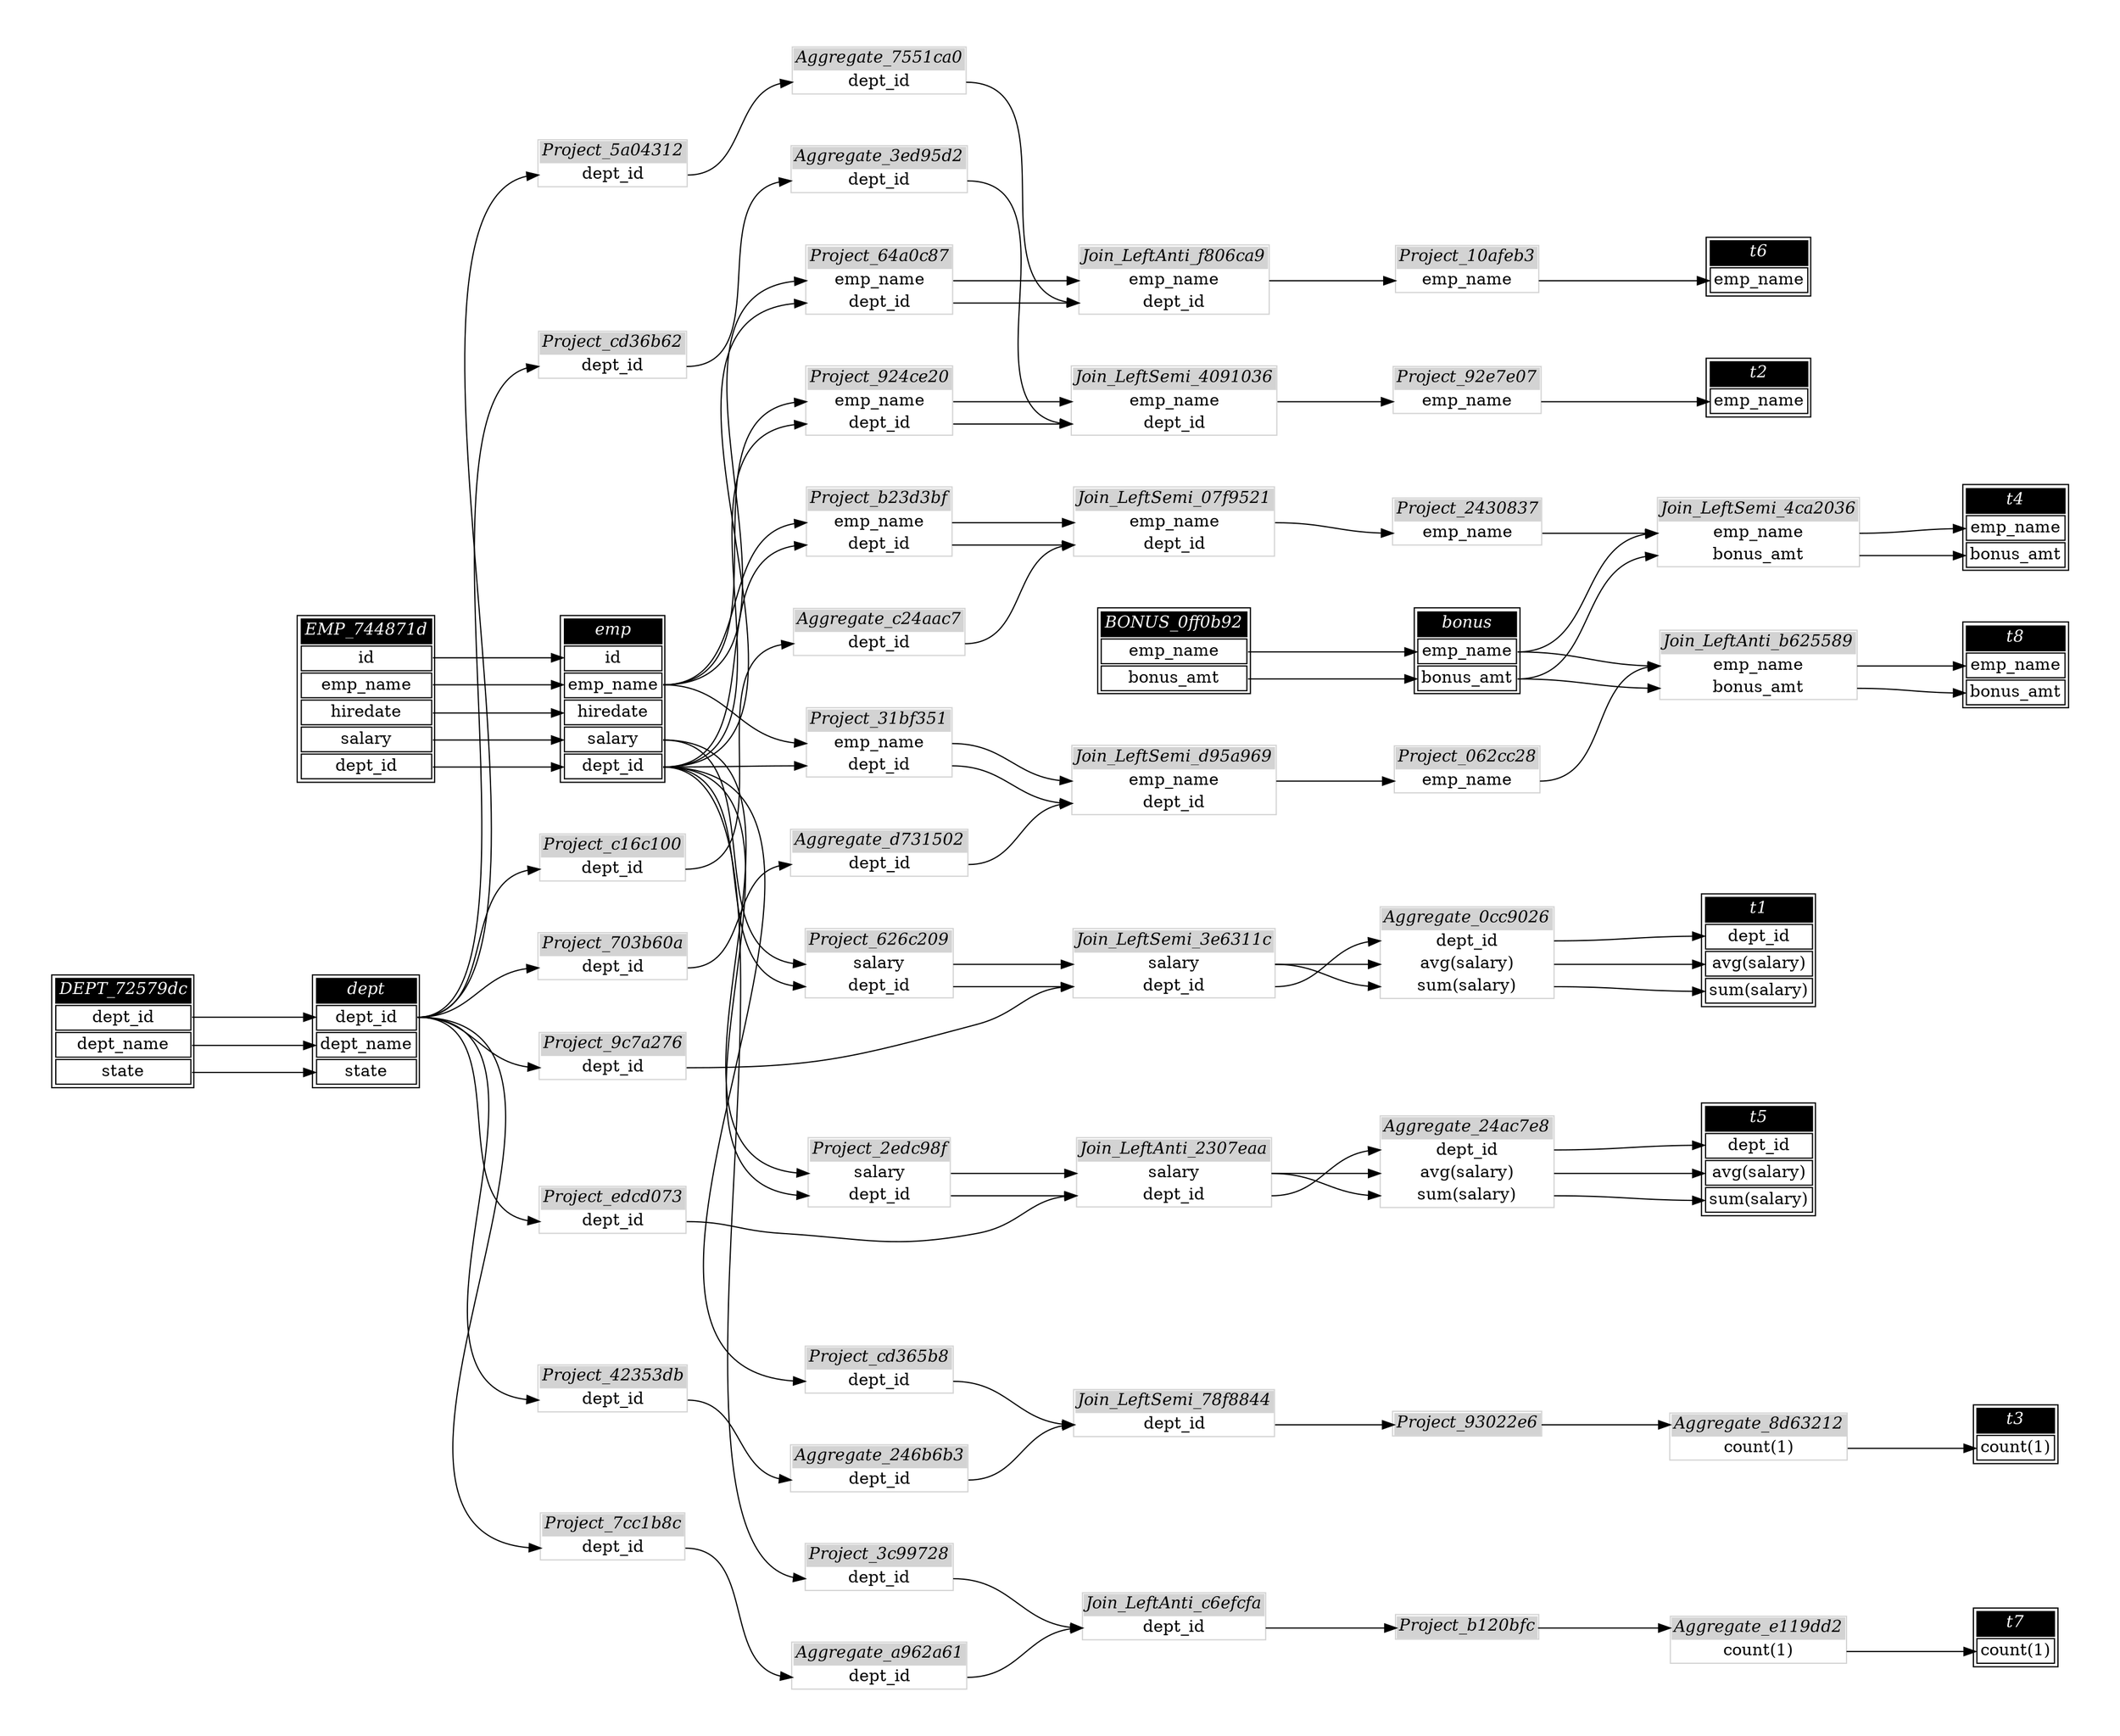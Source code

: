 // Automatically generated by SQLFlowTestSuite


digraph {
  graph [pad="0.5" nodesep="0.5" ranksep="1" fontname="Helvetica" rankdir=LR];
  node [shape=plaintext]

  
"Aggregate_0cc9026" [label=<
<table color="lightgray" border="1" cellborder="0" cellspacing="0">
  <tr><td bgcolor="lightgray" port="nodeName"><i>Aggregate_0cc9026</i></td></tr>
  <tr><td port="0">dept_id</td></tr>
<tr><td port="1">avg(salary)</td></tr>
<tr><td port="2">sum(salary)</td></tr>
</table>>];
     

"Aggregate_246b6b3" [label=<
<table color="lightgray" border="1" cellborder="0" cellspacing="0">
  <tr><td bgcolor="lightgray" port="nodeName"><i>Aggregate_246b6b3</i></td></tr>
  <tr><td port="0">dept_id</td></tr>
</table>>];
     

"Aggregate_24ac7e8" [label=<
<table color="lightgray" border="1" cellborder="0" cellspacing="0">
  <tr><td bgcolor="lightgray" port="nodeName"><i>Aggregate_24ac7e8</i></td></tr>
  <tr><td port="0">dept_id</td></tr>
<tr><td port="1">avg(salary)</td></tr>
<tr><td port="2">sum(salary)</td></tr>
</table>>];
     

"Aggregate_3ed95d2" [label=<
<table color="lightgray" border="1" cellborder="0" cellspacing="0">
  <tr><td bgcolor="lightgray" port="nodeName"><i>Aggregate_3ed95d2</i></td></tr>
  <tr><td port="0">dept_id</td></tr>
</table>>];
     

"Aggregate_7551ca0" [label=<
<table color="lightgray" border="1" cellborder="0" cellspacing="0">
  <tr><td bgcolor="lightgray" port="nodeName"><i>Aggregate_7551ca0</i></td></tr>
  <tr><td port="0">dept_id</td></tr>
</table>>];
     

"Aggregate_8d63212" [label=<
<table color="lightgray" border="1" cellborder="0" cellspacing="0">
  <tr><td bgcolor="lightgray" port="nodeName"><i>Aggregate_8d63212</i></td></tr>
  <tr><td port="0">count(1)</td></tr>
</table>>];
     

"Aggregate_a962a61" [label=<
<table color="lightgray" border="1" cellborder="0" cellspacing="0">
  <tr><td bgcolor="lightgray" port="nodeName"><i>Aggregate_a962a61</i></td></tr>
  <tr><td port="0">dept_id</td></tr>
</table>>];
     

"Aggregate_c24aac7" [label=<
<table color="lightgray" border="1" cellborder="0" cellspacing="0">
  <tr><td bgcolor="lightgray" port="nodeName"><i>Aggregate_c24aac7</i></td></tr>
  <tr><td port="0">dept_id</td></tr>
</table>>];
     

"Aggregate_d731502" [label=<
<table color="lightgray" border="1" cellborder="0" cellspacing="0">
  <tr><td bgcolor="lightgray" port="nodeName"><i>Aggregate_d731502</i></td></tr>
  <tr><td port="0">dept_id</td></tr>
</table>>];
     

"Aggregate_e119dd2" [label=<
<table color="lightgray" border="1" cellborder="0" cellspacing="0">
  <tr><td bgcolor="lightgray" port="nodeName"><i>Aggregate_e119dd2</i></td></tr>
  <tr><td port="0">count(1)</td></tr>
</table>>];
     

"BONUS_0ff0b92" [color="black" label=<
<table>
  <tr><td bgcolor="black" port="nodeName"><i><font color="white">BONUS_0ff0b92</font></i></td></tr>
  <tr><td port="0">emp_name</td></tr>
<tr><td port="1">bonus_amt</td></tr>
</table>>];
     

"DEPT_72579dc" [color="black" label=<
<table>
  <tr><td bgcolor="black" port="nodeName"><i><font color="white">DEPT_72579dc</font></i></td></tr>
  <tr><td port="0">dept_id</td></tr>
<tr><td port="1">dept_name</td></tr>
<tr><td port="2">state</td></tr>
</table>>];
     

"EMP_744871d" [color="black" label=<
<table>
  <tr><td bgcolor="black" port="nodeName"><i><font color="white">EMP_744871d</font></i></td></tr>
  <tr><td port="0">id</td></tr>
<tr><td port="1">emp_name</td></tr>
<tr><td port="2">hiredate</td></tr>
<tr><td port="3">salary</td></tr>
<tr><td port="4">dept_id</td></tr>
</table>>];
     

"Join_LeftAnti_2307eaa" [label=<
<table color="lightgray" border="1" cellborder="0" cellspacing="0">
  <tr><td bgcolor="lightgray" port="nodeName"><i>Join_LeftAnti_2307eaa</i></td></tr>
  <tr><td port="0">salary</td></tr>
<tr><td port="1">dept_id</td></tr>
</table>>];
     

"Join_LeftAnti_b625589" [label=<
<table color="lightgray" border="1" cellborder="0" cellspacing="0">
  <tr><td bgcolor="lightgray" port="nodeName"><i>Join_LeftAnti_b625589</i></td></tr>
  <tr><td port="0">emp_name</td></tr>
<tr><td port="1">bonus_amt</td></tr>
</table>>];
     

"Join_LeftAnti_c6efcfa" [label=<
<table color="lightgray" border="1" cellborder="0" cellspacing="0">
  <tr><td bgcolor="lightgray" port="nodeName"><i>Join_LeftAnti_c6efcfa</i></td></tr>
  <tr><td port="0">dept_id</td></tr>
</table>>];
     

"Join_LeftAnti_f806ca9" [label=<
<table color="lightgray" border="1" cellborder="0" cellspacing="0">
  <tr><td bgcolor="lightgray" port="nodeName"><i>Join_LeftAnti_f806ca9</i></td></tr>
  <tr><td port="0">emp_name</td></tr>
<tr><td port="1">dept_id</td></tr>
</table>>];
     

"Join_LeftSemi_07f9521" [label=<
<table color="lightgray" border="1" cellborder="0" cellspacing="0">
  <tr><td bgcolor="lightgray" port="nodeName"><i>Join_LeftSemi_07f9521</i></td></tr>
  <tr><td port="0">emp_name</td></tr>
<tr><td port="1">dept_id</td></tr>
</table>>];
     

"Join_LeftSemi_3e6311c" [label=<
<table color="lightgray" border="1" cellborder="0" cellspacing="0">
  <tr><td bgcolor="lightgray" port="nodeName"><i>Join_LeftSemi_3e6311c</i></td></tr>
  <tr><td port="0">salary</td></tr>
<tr><td port="1">dept_id</td></tr>
</table>>];
     

"Join_LeftSemi_4091036" [label=<
<table color="lightgray" border="1" cellborder="0" cellspacing="0">
  <tr><td bgcolor="lightgray" port="nodeName"><i>Join_LeftSemi_4091036</i></td></tr>
  <tr><td port="0">emp_name</td></tr>
<tr><td port="1">dept_id</td></tr>
</table>>];
     

"Join_LeftSemi_4ca2036" [label=<
<table color="lightgray" border="1" cellborder="0" cellspacing="0">
  <tr><td bgcolor="lightgray" port="nodeName"><i>Join_LeftSemi_4ca2036</i></td></tr>
  <tr><td port="0">emp_name</td></tr>
<tr><td port="1">bonus_amt</td></tr>
</table>>];
     

"Join_LeftSemi_78f8844" [label=<
<table color="lightgray" border="1" cellborder="0" cellspacing="0">
  <tr><td bgcolor="lightgray" port="nodeName"><i>Join_LeftSemi_78f8844</i></td></tr>
  <tr><td port="0">dept_id</td></tr>
</table>>];
     

"Join_LeftSemi_d95a969" [label=<
<table color="lightgray" border="1" cellborder="0" cellspacing="0">
  <tr><td bgcolor="lightgray" port="nodeName"><i>Join_LeftSemi_d95a969</i></td></tr>
  <tr><td port="0">emp_name</td></tr>
<tr><td port="1">dept_id</td></tr>
</table>>];
     

"Project_062cc28" [label=<
<table color="lightgray" border="1" cellborder="0" cellspacing="0">
  <tr><td bgcolor="lightgray" port="nodeName"><i>Project_062cc28</i></td></tr>
  <tr><td port="0">emp_name</td></tr>
</table>>];
     

"Project_10afeb3" [label=<
<table color="lightgray" border="1" cellborder="0" cellspacing="0">
  <tr><td bgcolor="lightgray" port="nodeName"><i>Project_10afeb3</i></td></tr>
  <tr><td port="0">emp_name</td></tr>
</table>>];
     

"Project_2430837" [label=<
<table color="lightgray" border="1" cellborder="0" cellspacing="0">
  <tr><td bgcolor="lightgray" port="nodeName"><i>Project_2430837</i></td></tr>
  <tr><td port="0">emp_name</td></tr>
</table>>];
     

"Project_2edc98f" [label=<
<table color="lightgray" border="1" cellborder="0" cellspacing="0">
  <tr><td bgcolor="lightgray" port="nodeName"><i>Project_2edc98f</i></td></tr>
  <tr><td port="0">salary</td></tr>
<tr><td port="1">dept_id</td></tr>
</table>>];
     

"Project_31bf351" [label=<
<table color="lightgray" border="1" cellborder="0" cellspacing="0">
  <tr><td bgcolor="lightgray" port="nodeName"><i>Project_31bf351</i></td></tr>
  <tr><td port="0">emp_name</td></tr>
<tr><td port="1">dept_id</td></tr>
</table>>];
     

"Project_3c99728" [label=<
<table color="lightgray" border="1" cellborder="0" cellspacing="0">
  <tr><td bgcolor="lightgray" port="nodeName"><i>Project_3c99728</i></td></tr>
  <tr><td port="0">dept_id</td></tr>
</table>>];
     

"Project_42353db" [label=<
<table color="lightgray" border="1" cellborder="0" cellspacing="0">
  <tr><td bgcolor="lightgray" port="nodeName"><i>Project_42353db</i></td></tr>
  <tr><td port="0">dept_id</td></tr>
</table>>];
     

"Project_5a04312" [label=<
<table color="lightgray" border="1" cellborder="0" cellspacing="0">
  <tr><td bgcolor="lightgray" port="nodeName"><i>Project_5a04312</i></td></tr>
  <tr><td port="0">dept_id</td></tr>
</table>>];
     

"Project_626c209" [label=<
<table color="lightgray" border="1" cellborder="0" cellspacing="0">
  <tr><td bgcolor="lightgray" port="nodeName"><i>Project_626c209</i></td></tr>
  <tr><td port="0">salary</td></tr>
<tr><td port="1">dept_id</td></tr>
</table>>];
     

"Project_64a0c87" [label=<
<table color="lightgray" border="1" cellborder="0" cellspacing="0">
  <tr><td bgcolor="lightgray" port="nodeName"><i>Project_64a0c87</i></td></tr>
  <tr><td port="0">emp_name</td></tr>
<tr><td port="1">dept_id</td></tr>
</table>>];
     

"Project_703b60a" [label=<
<table color="lightgray" border="1" cellborder="0" cellspacing="0">
  <tr><td bgcolor="lightgray" port="nodeName"><i>Project_703b60a</i></td></tr>
  <tr><td port="0">dept_id</td></tr>
</table>>];
     

"Project_7cc1b8c" [label=<
<table color="lightgray" border="1" cellborder="0" cellspacing="0">
  <tr><td bgcolor="lightgray" port="nodeName"><i>Project_7cc1b8c</i></td></tr>
  <tr><td port="0">dept_id</td></tr>
</table>>];
     

"Project_924ce20" [label=<
<table color="lightgray" border="1" cellborder="0" cellspacing="0">
  <tr><td bgcolor="lightgray" port="nodeName"><i>Project_924ce20</i></td></tr>
  <tr><td port="0">emp_name</td></tr>
<tr><td port="1">dept_id</td></tr>
</table>>];
     

"Project_92e7e07" [label=<
<table color="lightgray" border="1" cellborder="0" cellspacing="0">
  <tr><td bgcolor="lightgray" port="nodeName"><i>Project_92e7e07</i></td></tr>
  <tr><td port="0">emp_name</td></tr>
</table>>];
     

"Project_93022e6" [label=<
<table color="lightgray" border="1" cellborder="0" cellspacing="0">
  <tr><td bgcolor="lightgray" port="nodeName"><i>Project_93022e6</i></td></tr>
  
</table>>];
     

"Project_9c7a276" [label=<
<table color="lightgray" border="1" cellborder="0" cellspacing="0">
  <tr><td bgcolor="lightgray" port="nodeName"><i>Project_9c7a276</i></td></tr>
  <tr><td port="0">dept_id</td></tr>
</table>>];
     

"Project_b120bfc" [label=<
<table color="lightgray" border="1" cellborder="0" cellspacing="0">
  <tr><td bgcolor="lightgray" port="nodeName"><i>Project_b120bfc</i></td></tr>
  
</table>>];
     

"Project_b23d3bf" [label=<
<table color="lightgray" border="1" cellborder="0" cellspacing="0">
  <tr><td bgcolor="lightgray" port="nodeName"><i>Project_b23d3bf</i></td></tr>
  <tr><td port="0">emp_name</td></tr>
<tr><td port="1">dept_id</td></tr>
</table>>];
     

"Project_c16c100" [label=<
<table color="lightgray" border="1" cellborder="0" cellspacing="0">
  <tr><td bgcolor="lightgray" port="nodeName"><i>Project_c16c100</i></td></tr>
  <tr><td port="0">dept_id</td></tr>
</table>>];
     

"Project_cd365b8" [label=<
<table color="lightgray" border="1" cellborder="0" cellspacing="0">
  <tr><td bgcolor="lightgray" port="nodeName"><i>Project_cd365b8</i></td></tr>
  <tr><td port="0">dept_id</td></tr>
</table>>];
     

"Project_cd36b62" [label=<
<table color="lightgray" border="1" cellborder="0" cellspacing="0">
  <tr><td bgcolor="lightgray" port="nodeName"><i>Project_cd36b62</i></td></tr>
  <tr><td port="0">dept_id</td></tr>
</table>>];
     

"Project_edcd073" [label=<
<table color="lightgray" border="1" cellborder="0" cellspacing="0">
  <tr><td bgcolor="lightgray" port="nodeName"><i>Project_edcd073</i></td></tr>
  <tr><td port="0">dept_id</td></tr>
</table>>];
     

"bonus" [color="black" label=<
<table>
  <tr><td bgcolor="black" port="nodeName"><i><font color="white">bonus</font></i></td></tr>
  <tr><td port="0">emp_name</td></tr>
<tr><td port="1">bonus_amt</td></tr>
</table>>];
     

"dept" [color="black" label=<
<table>
  <tr><td bgcolor="black" port="nodeName"><i><font color="white">dept</font></i></td></tr>
  <tr><td port="0">dept_id</td></tr>
<tr><td port="1">dept_name</td></tr>
<tr><td port="2">state</td></tr>
</table>>];
     

"emp" [color="black" label=<
<table>
  <tr><td bgcolor="black" port="nodeName"><i><font color="white">emp</font></i></td></tr>
  <tr><td port="0">id</td></tr>
<tr><td port="1">emp_name</td></tr>
<tr><td port="2">hiredate</td></tr>
<tr><td port="3">salary</td></tr>
<tr><td port="4">dept_id</td></tr>
</table>>];
     

"t1" [color="black" label=<
<table>
  <tr><td bgcolor="black" port="nodeName"><i><font color="white">t1</font></i></td></tr>
  <tr><td port="0">dept_id</td></tr>
<tr><td port="1">avg(salary)</td></tr>
<tr><td port="2">sum(salary)</td></tr>
</table>>];
     

"t2" [color="black" label=<
<table>
  <tr><td bgcolor="black" port="nodeName"><i><font color="white">t2</font></i></td></tr>
  <tr><td port="0">emp_name</td></tr>
</table>>];
     

"t3" [color="black" label=<
<table>
  <tr><td bgcolor="black" port="nodeName"><i><font color="white">t3</font></i></td></tr>
  <tr><td port="0">count(1)</td></tr>
</table>>];
     

"t4" [color="black" label=<
<table>
  <tr><td bgcolor="black" port="nodeName"><i><font color="white">t4</font></i></td></tr>
  <tr><td port="0">emp_name</td></tr>
<tr><td port="1">bonus_amt</td></tr>
</table>>];
     

"t5" [color="black" label=<
<table>
  <tr><td bgcolor="black" port="nodeName"><i><font color="white">t5</font></i></td></tr>
  <tr><td port="0">dept_id</td></tr>
<tr><td port="1">avg(salary)</td></tr>
<tr><td port="2">sum(salary)</td></tr>
</table>>];
     

"t6" [color="black" label=<
<table>
  <tr><td bgcolor="black" port="nodeName"><i><font color="white">t6</font></i></td></tr>
  <tr><td port="0">emp_name</td></tr>
</table>>];
     

"t7" [color="black" label=<
<table>
  <tr><td bgcolor="black" port="nodeName"><i><font color="white">t7</font></i></td></tr>
  <tr><td port="0">count(1)</td></tr>
</table>>];
     

"t8" [color="black" label=<
<table>
  <tr><td bgcolor="black" port="nodeName"><i><font color="white">t8</font></i></td></tr>
  <tr><td port="0">emp_name</td></tr>
<tr><td port="1">bonus_amt</td></tr>
</table>>];
     
  "Aggregate_0cc9026":0 -> "t1":0;
"Aggregate_0cc9026":1 -> "t1":1;
"Aggregate_0cc9026":2 -> "t1":2;
"Aggregate_246b6b3":0 -> "Join_LeftSemi_78f8844":0;
"Aggregate_24ac7e8":0 -> "t5":0;
"Aggregate_24ac7e8":1 -> "t5":1;
"Aggregate_24ac7e8":2 -> "t5":2;
"Aggregate_3ed95d2":0 -> "Join_LeftSemi_4091036":1;
"Aggregate_7551ca0":0 -> "Join_LeftAnti_f806ca9":1;
"Aggregate_8d63212":0 -> "t3":0;
"Aggregate_a962a61":0 -> "Join_LeftAnti_c6efcfa":0;
"Aggregate_c24aac7":0 -> "Join_LeftSemi_07f9521":1;
"Aggregate_d731502":0 -> "Join_LeftSemi_d95a969":1;
"Aggregate_e119dd2":0 -> "t7":0;
"BONUS_0ff0b92":0 -> "bonus":0;
"BONUS_0ff0b92":1 -> "bonus":1;
"DEPT_72579dc":0 -> "dept":0;
"DEPT_72579dc":1 -> "dept":1;
"DEPT_72579dc":2 -> "dept":2;
"EMP_744871d":0 -> "emp":0;
"EMP_744871d":1 -> "emp":1;
"EMP_744871d":2 -> "emp":2;
"EMP_744871d":3 -> "emp":3;
"EMP_744871d":4 -> "emp":4;
"Join_LeftAnti_2307eaa":0 -> "Aggregate_24ac7e8":1;
"Join_LeftAnti_2307eaa":0 -> "Aggregate_24ac7e8":2;
"Join_LeftAnti_2307eaa":1 -> "Aggregate_24ac7e8":0;
"Join_LeftAnti_b625589":0 -> "t8":0;
"Join_LeftAnti_b625589":1 -> "t8":1;
"Join_LeftAnti_c6efcfa":0 -> "Project_b120bfc":nodeName;
"Join_LeftAnti_f806ca9":0 -> "Project_10afeb3":0;
"Join_LeftSemi_07f9521":0 -> "Project_2430837":0;
"Join_LeftSemi_3e6311c":0 -> "Aggregate_0cc9026":1;
"Join_LeftSemi_3e6311c":0 -> "Aggregate_0cc9026":2;
"Join_LeftSemi_3e6311c":1 -> "Aggregate_0cc9026":0;
"Join_LeftSemi_4091036":0 -> "Project_92e7e07":0;
"Join_LeftSemi_4ca2036":0 -> "t4":0;
"Join_LeftSemi_4ca2036":1 -> "t4":1;
"Join_LeftSemi_78f8844":0 -> "Project_93022e6":nodeName;
"Join_LeftSemi_d95a969":0 -> "Project_062cc28":0;
"Project_062cc28":0 -> "Join_LeftAnti_b625589":0;
"Project_10afeb3":0 -> "t6":0;
"Project_2430837":0 -> "Join_LeftSemi_4ca2036":0;
"Project_2edc98f":0 -> "Join_LeftAnti_2307eaa":0;
"Project_2edc98f":1 -> "Join_LeftAnti_2307eaa":1;
"Project_31bf351":0 -> "Join_LeftSemi_d95a969":0;
"Project_31bf351":1 -> "Join_LeftSemi_d95a969":1;
"Project_3c99728":0 -> "Join_LeftAnti_c6efcfa":0;
"Project_42353db":0 -> "Aggregate_246b6b3":0;
"Project_5a04312":0 -> "Aggregate_7551ca0":0;
"Project_626c209":0 -> "Join_LeftSemi_3e6311c":0;
"Project_626c209":1 -> "Join_LeftSemi_3e6311c":1;
"Project_64a0c87":0 -> "Join_LeftAnti_f806ca9":0;
"Project_64a0c87":1 -> "Join_LeftAnti_f806ca9":1;
"Project_703b60a":0 -> "Aggregate_d731502":0;
"Project_7cc1b8c":0 -> "Aggregate_a962a61":0;
"Project_924ce20":0 -> "Join_LeftSemi_4091036":0;
"Project_924ce20":1 -> "Join_LeftSemi_4091036":1;
"Project_92e7e07":0 -> "t2":0;
"Project_93022e6":nodeName -> "Aggregate_8d63212":nodeName;
"Project_9c7a276":0 -> "Join_LeftSemi_3e6311c":1;
"Project_b120bfc":nodeName -> "Aggregate_e119dd2":nodeName;
"Project_b23d3bf":0 -> "Join_LeftSemi_07f9521":0;
"Project_b23d3bf":1 -> "Join_LeftSemi_07f9521":1;
"Project_c16c100":0 -> "Aggregate_c24aac7":0;
"Project_cd365b8":0 -> "Join_LeftSemi_78f8844":0;
"Project_cd36b62":0 -> "Aggregate_3ed95d2":0;
"Project_edcd073":0 -> "Join_LeftAnti_2307eaa":1;
"bonus":0 -> "Join_LeftAnti_b625589":0;
"bonus":0 -> "Join_LeftSemi_4ca2036":0;
"bonus":1 -> "Join_LeftAnti_b625589":1;
"bonus":1 -> "Join_LeftSemi_4ca2036":1;
"dept":0 -> "Project_42353db":0;
"dept":0 -> "Project_5a04312":0;
"dept":0 -> "Project_703b60a":0;
"dept":0 -> "Project_7cc1b8c":0;
"dept":0 -> "Project_9c7a276":0;
"dept":0 -> "Project_c16c100":0;
"dept":0 -> "Project_cd36b62":0;
"dept":0 -> "Project_edcd073":0;
"emp":1 -> "Project_31bf351":0;
"emp":1 -> "Project_64a0c87":0;
"emp":1 -> "Project_924ce20":0;
"emp":1 -> "Project_b23d3bf":0;
"emp":3 -> "Project_2edc98f":0;
"emp":3 -> "Project_626c209":0;
"emp":4 -> "Project_2edc98f":1;
"emp":4 -> "Project_31bf351":1;
"emp":4 -> "Project_3c99728":0;
"emp":4 -> "Project_626c209":1;
"emp":4 -> "Project_64a0c87":1;
"emp":4 -> "Project_924ce20":1;
"emp":4 -> "Project_b23d3bf":1;
"emp":4 -> "Project_cd365b8":0;
}
       